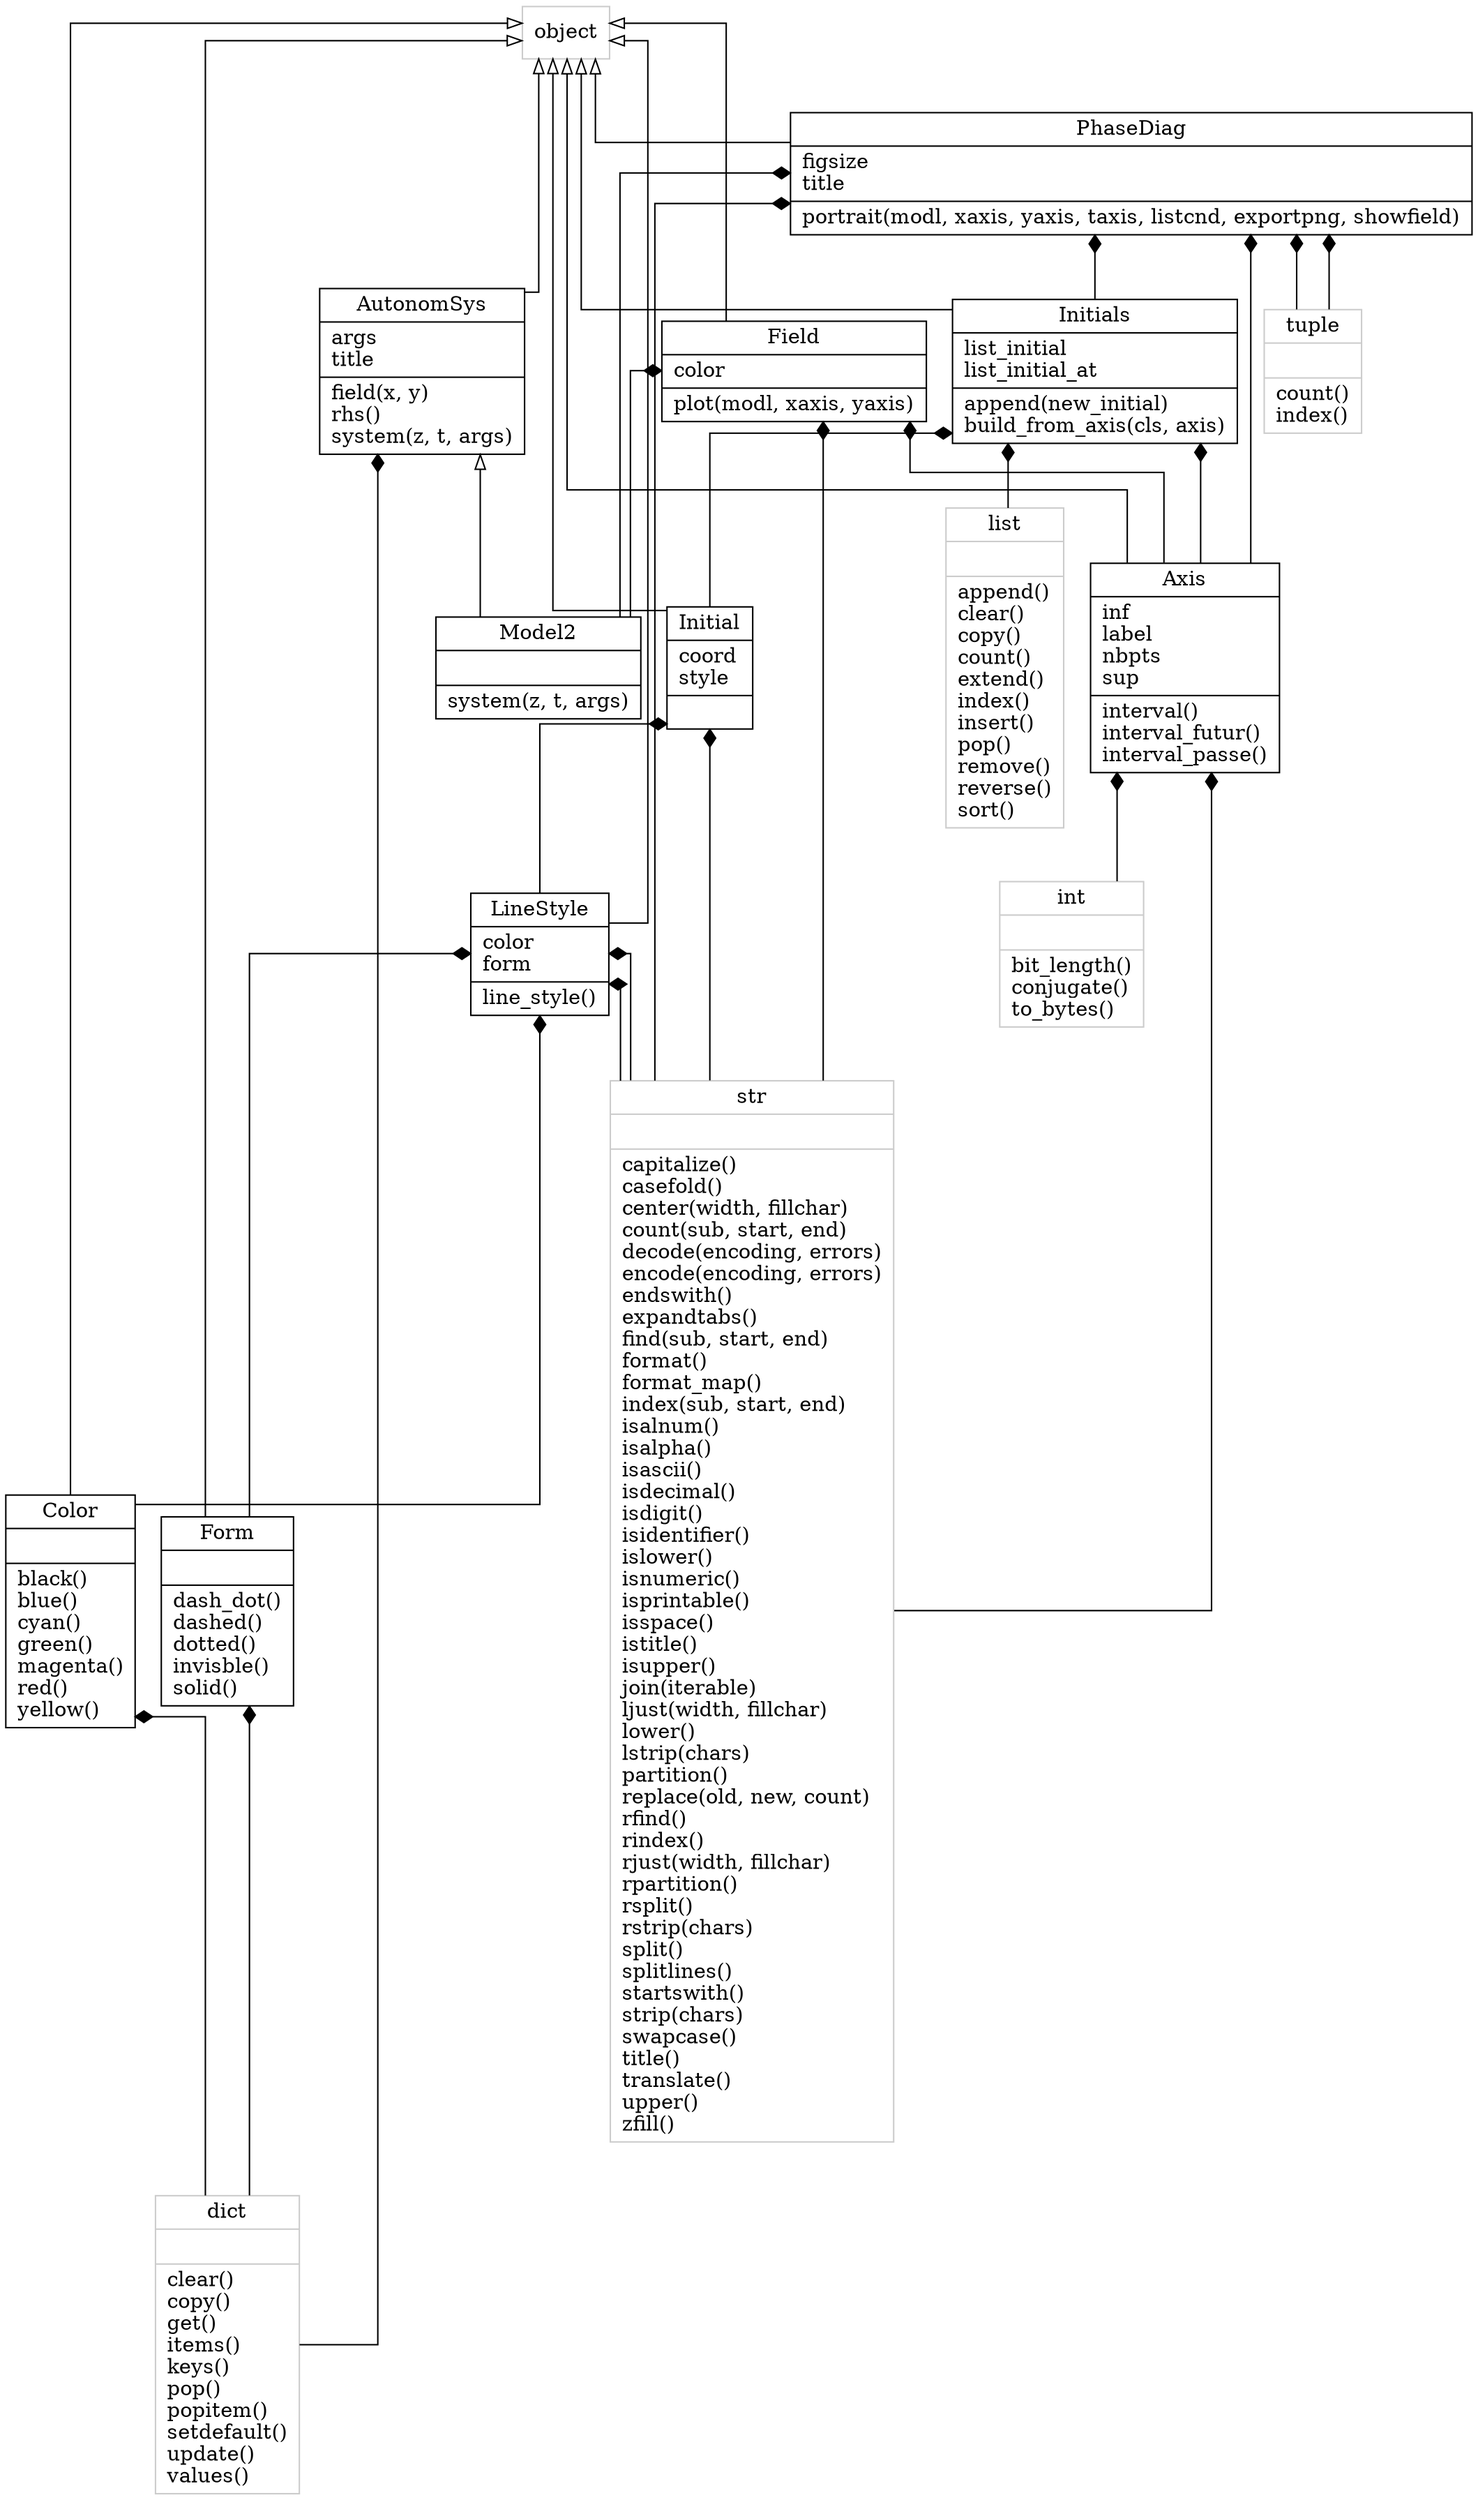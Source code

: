 digraph "classes_UML" {
splines=ortho
charset="utf-8"
rankdir=BT
"0" [label="{AutonomSys|args\ltitle\l|field(x, y)\lrhs()\lsystem(z, t, args)\l}", shape="record"];
"1" [label="{Axis|inf\llabel\lnbpts\lsup\l|interval()\linterval_futur()\linterval_passe()\l}", shape="record"];
"2" [label="{Color|\l|black()\lblue()\lcyan()\lgreen()\lmagenta()\lred()\lyellow()\l}", shape="record"];
"3" [label="{Field|color\l|plot(modl, xaxis, yaxis)\l}", shape="record"];
"4" [label="{Form|\l|dash_dot()\ldashed()\ldotted()\linvisble()\lsolid()\l}", shape="record"];
"5" [label="{Initial|coord\lstyle\l|}", shape="record"];
"6" [label="{Initials|list_initial\llist_initial_at\l|append(new_initial)\lbuild_from_axis(cls, axis)\l}", shape="record"];
"7" [label="{LineStyle|color\lform\l|line_style()\l}", shape="record"];
"8" [label="{Model2|\l|system(z, t, args)\l}", shape="record"];
"9" [label="{PhaseDiag|figsize\ltitle\l|portrait(modl, xaxis, yaxis, taxis, listcnd, exportpng, showfield)\l}", shape="record"];
"11" [label="{dict|\l|clear()\lcopy()\lget()\litems()\lkeys()\lpop()\lpopitem()\lsetdefault()\lupdate()\lvalues()\l}", shape="record", color="grey80"];
"13" [label="{int|\l|bit_length()\lconjugate()\lto_bytes()\l}", shape="record", color="grey80"];
"14" [label="{list|\l|append()\lclear()\lcopy()\lcount()\lextend()\lindex()\linsert()\lpop()\lremove()\lreverse()\lsort()\l}", shape="record", color="grey80"];
"16" [label="{object}", shape="record", color="grey80"];
"18" [label="{str|\l|capitalize()\lcasefold()\lcenter(width, fillchar)\lcount(sub, start, end)\ldecode(encoding, errors)\lencode(encoding, errors)\lendswith()\lexpandtabs()\lfind(sub, start, end)\lformat()\lformat_map()\lindex(sub, start, end)\lisalnum()\lisalpha()\lisascii()\lisdecimal()\lisdigit()\lisidentifier()\lislower()\lisnumeric()\lisprintable()\lisspace()\listitle()\lisupper()\ljoin(iterable)\lljust(width, fillchar)\llower()\llstrip(chars)\lpartition()\lreplace(old, new, count)\lrfind()\lrindex()\lrjust(width, fillchar)\lrpartition()\lrsplit()\lrstrip(chars)\lsplit()\lsplitlines()\lstartswith()\lstrip(chars)\lswapcase()\ltitle()\ltranslate()\lupper()\lzfill()\l}", shape="record", color="grey80"];
"19" [label="{tuple|\l|count()\lindex()\l}", shape="record", color="grey80"];
"0" -> "16" [arrowhead="empty", arrowtail="none"];
"1" -> "16" [arrowhead="empty", arrowtail="none"];
"2" -> "16" [arrowhead="empty", arrowtail="none"];
"3" -> "16" [arrowhead="empty", arrowtail="none"];
"4" -> "16" [arrowhead="empty", arrowtail="none"];
"5" -> "16" [arrowhead="empty", arrowtail="none"];
"6" -> "16" [arrowhead="empty", arrowtail="none"];
"7" -> "16" [arrowhead="empty", arrowtail="none"];
"8" -> "0" [arrowhead="empty", arrowtail="none"];
"9" -> "16" [arrowhead="empty", arrowtail="none"];
"11" -> "0" [arrowhead="diamond", arrowtail="none", style="solid"];
"11" -> "2" [arrowhead="diamond", arrowtail="none", style="solid"];
"11" -> "4" [arrowhead="diamond", arrowtail="none", style="solid"];
"13" -> "1" [arrowhead="diamond", arrowtail="none", style="solid"];
"14" -> "6" [arrowhead="diamond", arrowtail="none", style="solid"];
"18" -> "1" [arrowhead="diamond", arrowtail="none", style="solid"];
"18" -> "3" [arrowhead="diamond", arrowtail="none", style="solid"];
"18" -> "5" [arrowhead="diamond", arrowtail="none", style="solid"];
"18" -> "7" [arrowhead="diamond", arrowtail="none", style="solid"];
"18" -> "7" [arrowhead="diamond", arrowtail="none", style="solid"];
"18" -> "9" [arrowhead="diamond", arrowtail="none", style="solid"];
"19" -> "9" [arrowhead="diamond", arrowtail="none", style="solid"];
"19" -> "9" [arrowhead="diamond", arrowtail="none", style="solid"];
"1" -> "3" [arrowhead="diamond", arrowtail="none", style="solid"];
"1" -> "9" [arrowhead="diamond", arrowtail="none", style="solid"];
"1" -> "6" [arrowhead="diamond", arrowtail="none", style="solid"];
"2" -> "7" [arrowhead="diamond", arrowtail="none", style="solid"];
"4" -> "7" [arrowhead="diamond", arrowtail="none", style="solid"];
"7" -> "5" [arrowhead="diamond", arrowtail="none", style="solid"];
"5" -> "6" [arrowhead="diamond", arrowtail="none", style="solid"];
"6" -> "9" [arrowhead="diamond", arrowtail="none", style="solid"];
"8" -> "3" [arrowhead="diamond", arrowtail="none", style="solid"];
"8" -> "9" [arrowhead="diamond", arrowtail="none", style="solid"];
}
